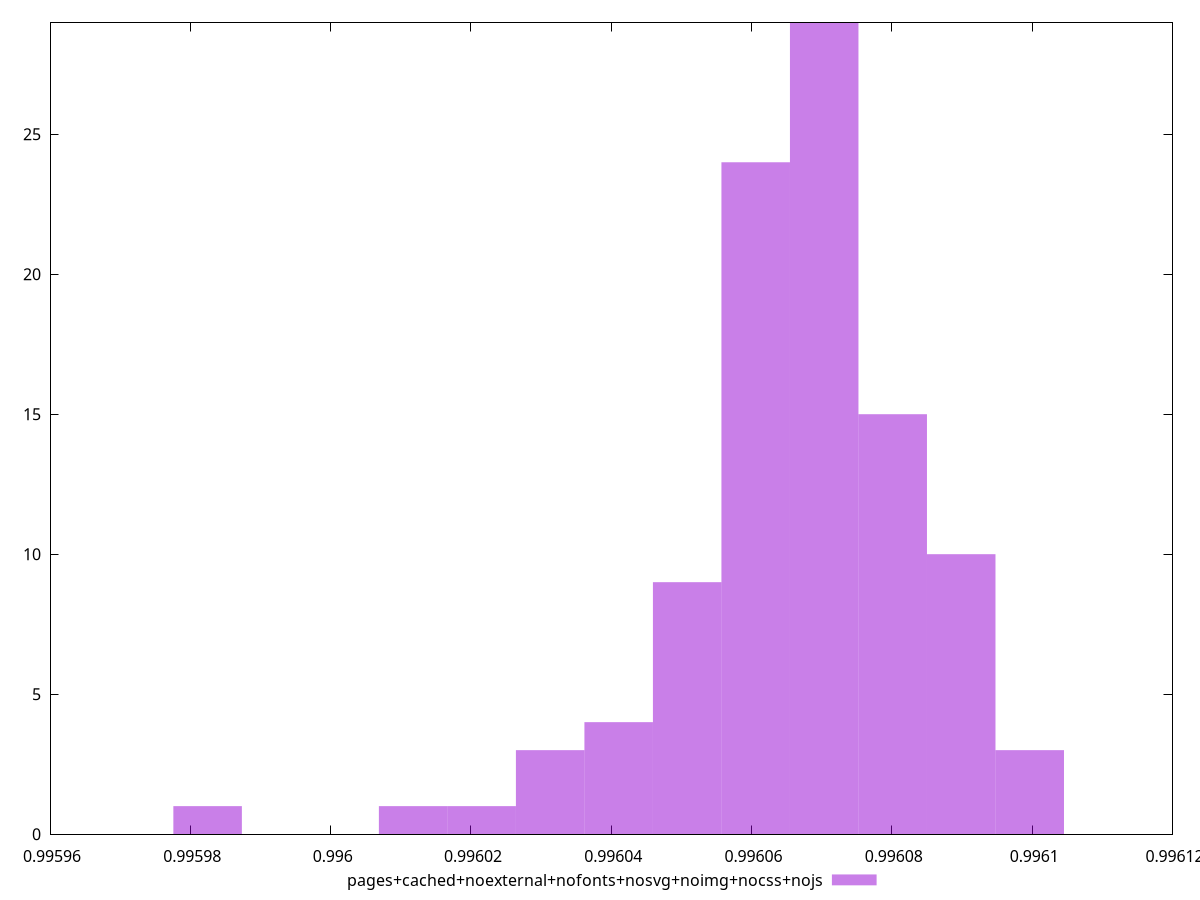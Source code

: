 $_pagesCachedNoexternalNofontsNosvgNoimgNocssNojs <<EOF
0.9960801196639799 15
0.9960117618945693 1
0.9960703542683498 29
0.9960898850596099 10
0.9960410580814596 4
0.9960605888727198 24
0.9960508234770896 9
0.9960312926858295 3
0.9960996504552401 3
0.9959824657076791 1
0.9960215272901994 1
EOF
set key outside below
set terminal pngcairo
set output "report_00005_2020-11-02T22-26-11.212Z/largest-contentful-paint/pages+cached+noexternal+nofonts+nosvg+noimg+nocss+nojs//hist.png"
set yrange [0:29]
set boxwidth 0.00000976539563008186
set style fill transparent solid 0.5 noborder
plot $_pagesCachedNoexternalNofontsNosvgNoimgNocssNojs title "pages+cached+noexternal+nofonts+nosvg+noimg+nocss+nojs" with boxes ,